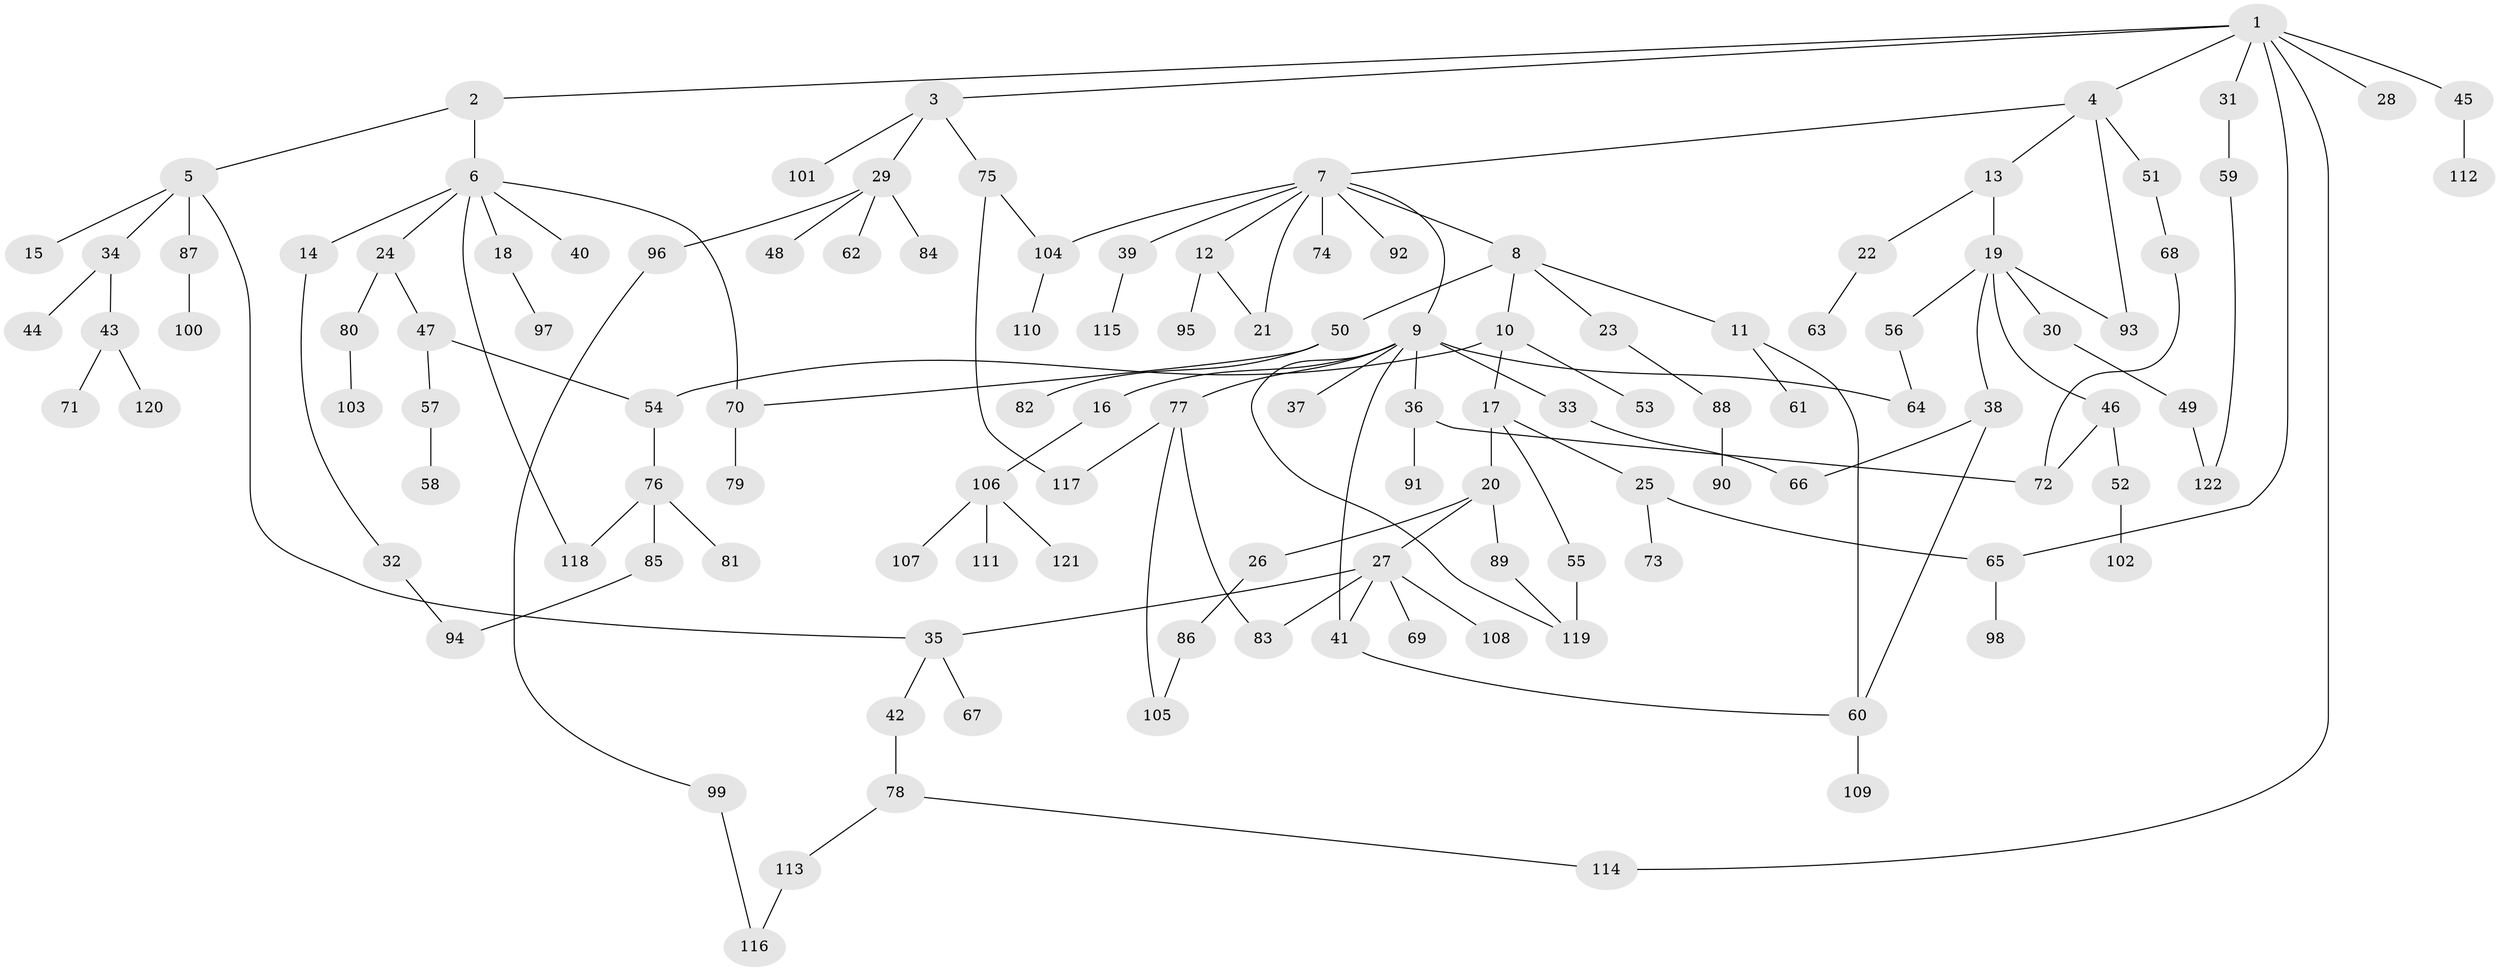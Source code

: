 // coarse degree distribution, {2: 0.1111111111111111, 1: 0.6666666666666666, 5: 0.05555555555555555, 7: 0.08333333333333333, 3: 0.027777777777777776, 16: 0.027777777777777776, 4: 0.027777777777777776}
// Generated by graph-tools (version 1.1) at 2025/45/03/04/25 21:45:39]
// undirected, 122 vertices, 145 edges
graph export_dot {
graph [start="1"]
  node [color=gray90,style=filled];
  1;
  2;
  3;
  4;
  5;
  6;
  7;
  8;
  9;
  10;
  11;
  12;
  13;
  14;
  15;
  16;
  17;
  18;
  19;
  20;
  21;
  22;
  23;
  24;
  25;
  26;
  27;
  28;
  29;
  30;
  31;
  32;
  33;
  34;
  35;
  36;
  37;
  38;
  39;
  40;
  41;
  42;
  43;
  44;
  45;
  46;
  47;
  48;
  49;
  50;
  51;
  52;
  53;
  54;
  55;
  56;
  57;
  58;
  59;
  60;
  61;
  62;
  63;
  64;
  65;
  66;
  67;
  68;
  69;
  70;
  71;
  72;
  73;
  74;
  75;
  76;
  77;
  78;
  79;
  80;
  81;
  82;
  83;
  84;
  85;
  86;
  87;
  88;
  89;
  90;
  91;
  92;
  93;
  94;
  95;
  96;
  97;
  98;
  99;
  100;
  101;
  102;
  103;
  104;
  105;
  106;
  107;
  108;
  109;
  110;
  111;
  112;
  113;
  114;
  115;
  116;
  117;
  118;
  119;
  120;
  121;
  122;
  1 -- 2;
  1 -- 3;
  1 -- 4;
  1 -- 28;
  1 -- 31;
  1 -- 45;
  1 -- 114;
  1 -- 65;
  2 -- 5;
  2 -- 6;
  3 -- 29;
  3 -- 75;
  3 -- 101;
  4 -- 7;
  4 -- 13;
  4 -- 51;
  4 -- 93;
  5 -- 15;
  5 -- 34;
  5 -- 87;
  5 -- 35;
  6 -- 14;
  6 -- 18;
  6 -- 24;
  6 -- 40;
  6 -- 70;
  6 -- 118;
  7 -- 8;
  7 -- 9;
  7 -- 12;
  7 -- 39;
  7 -- 74;
  7 -- 92;
  7 -- 104;
  7 -- 21;
  8 -- 10;
  8 -- 11;
  8 -- 23;
  8 -- 50;
  9 -- 16;
  9 -- 33;
  9 -- 36;
  9 -- 37;
  9 -- 77;
  9 -- 64;
  9 -- 41;
  9 -- 119;
  10 -- 17;
  10 -- 53;
  10 -- 54;
  11 -- 61;
  11 -- 60;
  12 -- 21;
  12 -- 95;
  13 -- 19;
  13 -- 22;
  14 -- 32;
  16 -- 106;
  17 -- 20;
  17 -- 25;
  17 -- 55;
  18 -- 97;
  19 -- 30;
  19 -- 38;
  19 -- 46;
  19 -- 56;
  19 -- 93;
  20 -- 26;
  20 -- 27;
  20 -- 89;
  22 -- 63;
  23 -- 88;
  24 -- 47;
  24 -- 80;
  25 -- 65;
  25 -- 73;
  26 -- 86;
  27 -- 35;
  27 -- 41;
  27 -- 69;
  27 -- 83;
  27 -- 108;
  29 -- 48;
  29 -- 62;
  29 -- 84;
  29 -- 96;
  30 -- 49;
  31 -- 59;
  32 -- 94;
  33 -- 66;
  34 -- 43;
  34 -- 44;
  35 -- 42;
  35 -- 67;
  36 -- 91;
  36 -- 72;
  38 -- 66;
  38 -- 60;
  39 -- 115;
  41 -- 60;
  42 -- 78;
  43 -- 71;
  43 -- 120;
  45 -- 112;
  46 -- 52;
  46 -- 72;
  47 -- 54;
  47 -- 57;
  49 -- 122;
  50 -- 82;
  50 -- 70;
  51 -- 68;
  52 -- 102;
  54 -- 76;
  55 -- 119;
  56 -- 64;
  57 -- 58;
  59 -- 122;
  60 -- 109;
  65 -- 98;
  68 -- 72;
  70 -- 79;
  75 -- 104;
  75 -- 117;
  76 -- 81;
  76 -- 85;
  76 -- 118;
  77 -- 117;
  77 -- 83;
  77 -- 105;
  78 -- 113;
  78 -- 114;
  80 -- 103;
  85 -- 94;
  86 -- 105;
  87 -- 100;
  88 -- 90;
  89 -- 119;
  96 -- 99;
  99 -- 116;
  104 -- 110;
  106 -- 107;
  106 -- 111;
  106 -- 121;
  113 -- 116;
}
